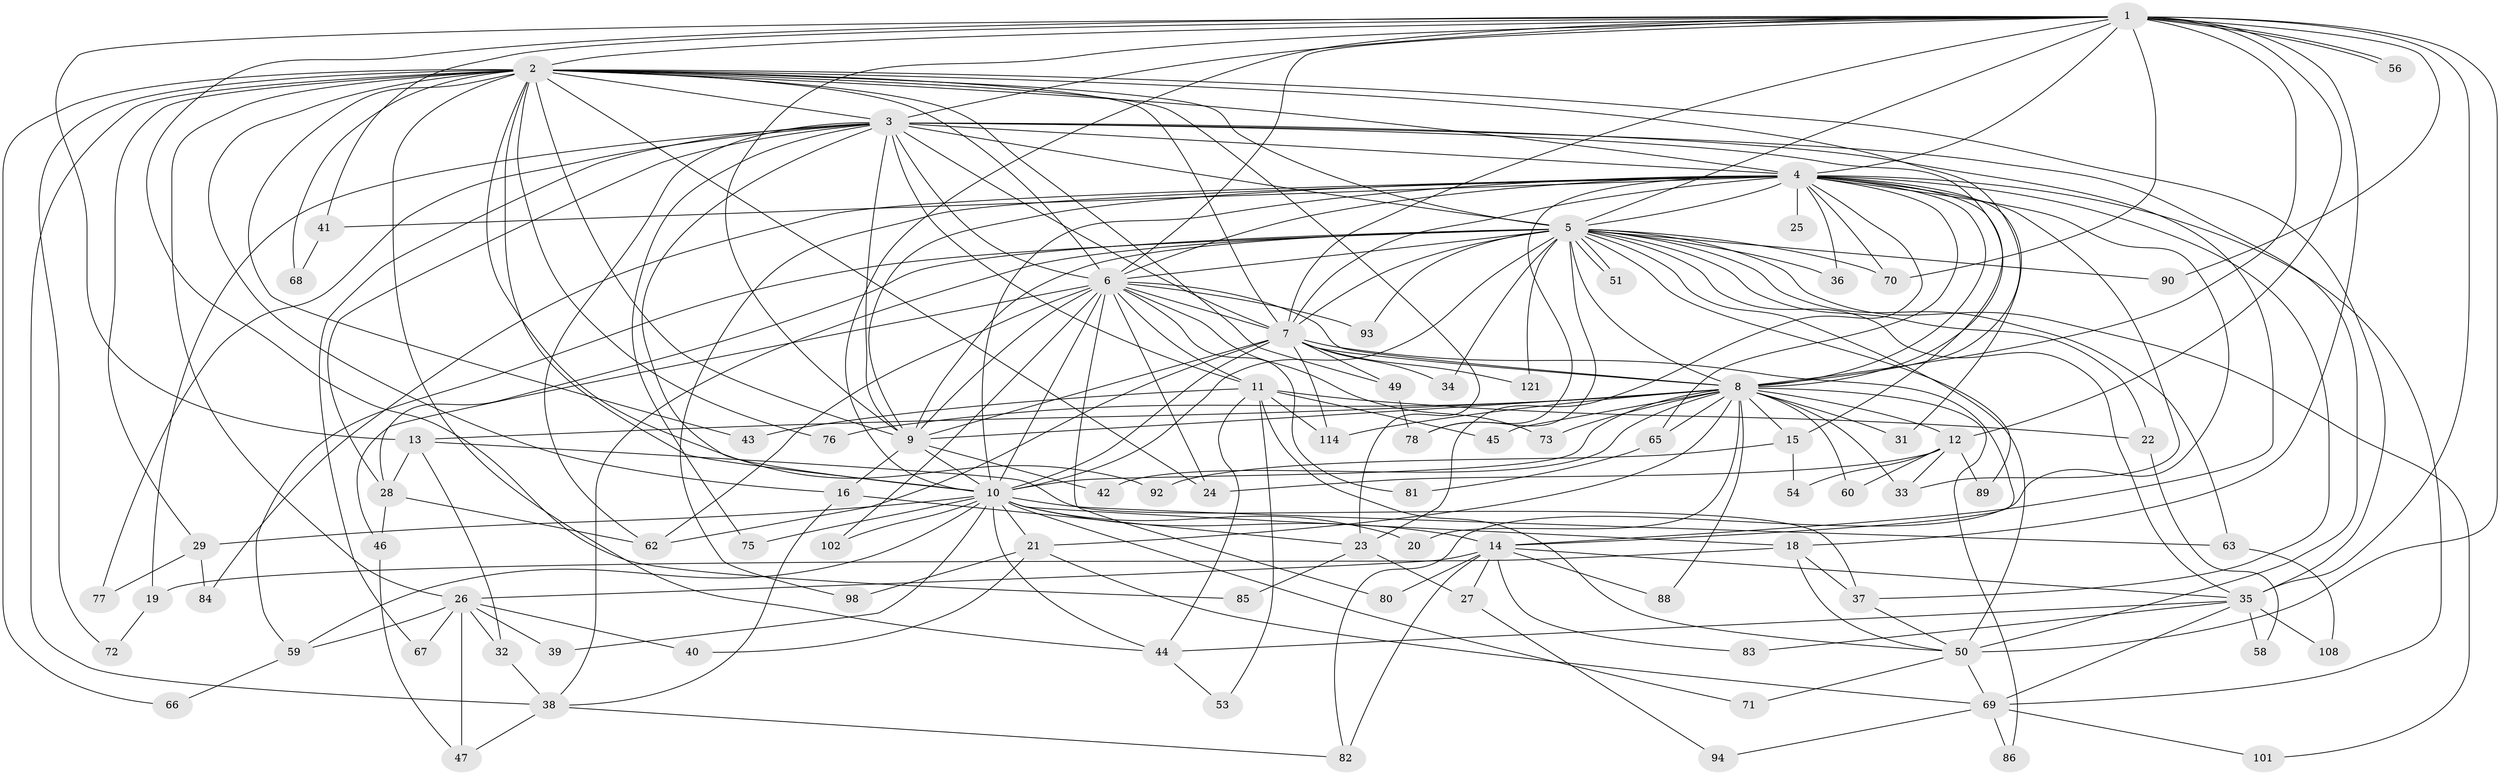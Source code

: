 // original degree distribution, {22: 0.015748031496062992, 20: 0.007874015748031496, 28: 0.007874015748031496, 30: 0.007874015748031496, 19: 0.007874015748031496, 16: 0.007874015748031496, 27: 0.007874015748031496, 11: 0.007874015748031496, 21: 0.007874015748031496, 9: 0.023622047244094488, 7: 0.015748031496062992, 5: 0.06299212598425197, 10: 0.007874015748031496, 4: 0.07874015748031496, 3: 0.14960629921259844, 2: 0.5748031496062992, 8: 0.007874015748031496}
// Generated by graph-tools (version 1.1) at 2025/17/03/04/25 18:17:41]
// undirected, 88 vertices, 226 edges
graph export_dot {
graph [start="1"]
  node [color=gray90,style=filled];
  1;
  2 [super="+125+104+55"];
  3 [super="+96+112+113+103"];
  4 [super="+64+48+17"];
  5;
  6;
  7;
  8;
  9;
  10;
  11;
  12;
  13 [super="+61"];
  14;
  15;
  16;
  18;
  19;
  20;
  21;
  22;
  23;
  24 [super="+106"];
  25;
  26;
  27;
  28 [super="+30"];
  29;
  31;
  32;
  33;
  34;
  35 [super="+52"];
  36;
  37 [super="+95+74"];
  38 [super="+99+124"];
  39;
  40;
  41;
  42;
  43;
  44 [super="+107"];
  45;
  46;
  47 [super="+126"];
  49;
  50 [super="+97+115+57"];
  51;
  53;
  54;
  56;
  58;
  59 [super="+87"];
  60;
  62 [super="+120+91"];
  63;
  65;
  66;
  67;
  68;
  69 [super="+79+105"];
  70 [super="+109"];
  71;
  72;
  73;
  75;
  76;
  77;
  78 [super="+118"];
  80;
  81;
  82;
  83;
  84;
  85;
  86;
  88;
  89;
  90;
  92;
  93;
  94;
  98;
  101;
  102;
  108;
  114 [super="+127+116"];
  121;
  1 -- 2;
  1 -- 3;
  1 -- 4 [weight=2];
  1 -- 5;
  1 -- 6;
  1 -- 7;
  1 -- 8;
  1 -- 9;
  1 -- 10;
  1 -- 12;
  1 -- 13;
  1 -- 18;
  1 -- 41;
  1 -- 50 [weight=2];
  1 -- 56;
  1 -- 56;
  1 -- 70;
  1 -- 85;
  1 -- 90;
  1 -- 35;
  2 -- 3;
  2 -- 4 [weight=2];
  2 -- 5;
  2 -- 6;
  2 -- 7;
  2 -- 8;
  2 -- 9;
  2 -- 10;
  2 -- 16;
  2 -- 23;
  2 -- 26;
  2 -- 29;
  2 -- 38;
  2 -- 43;
  2 -- 44;
  2 -- 49;
  2 -- 72;
  2 -- 76;
  2 -- 24;
  2 -- 35;
  2 -- 66;
  2 -- 68;
  2 -- 92;
  3 -- 4 [weight=3];
  3 -- 5 [weight=2];
  3 -- 6;
  3 -- 7;
  3 -- 8;
  3 -- 9;
  3 -- 10;
  3 -- 11;
  3 -- 19;
  3 -- 28;
  3 -- 67;
  3 -- 75;
  3 -- 77;
  3 -- 62;
  3 -- 50;
  3 -- 14;
  4 -- 5 [weight=2];
  4 -- 6;
  4 -- 7 [weight=2];
  4 -- 8 [weight=2];
  4 -- 9;
  4 -- 10;
  4 -- 15;
  4 -- 25 [weight=2];
  4 -- 31;
  4 -- 36;
  4 -- 41;
  4 -- 65;
  4 -- 82;
  4 -- 84;
  4 -- 98;
  4 -- 70;
  4 -- 37;
  4 -- 33;
  4 -- 23;
  4 -- 69;
  4 -- 78;
  5 -- 6;
  5 -- 7;
  5 -- 8;
  5 -- 9;
  5 -- 10;
  5 -- 22;
  5 -- 28 [weight=2];
  5 -- 34;
  5 -- 35;
  5 -- 36;
  5 -- 51;
  5 -- 51;
  5 -- 59;
  5 -- 63;
  5 -- 70;
  5 -- 78;
  5 -- 89;
  5 -- 90;
  5 -- 93;
  5 -- 101;
  5 -- 121;
  5 -- 38;
  5 -- 50;
  6 -- 7;
  6 -- 8;
  6 -- 9;
  6 -- 10;
  6 -- 11;
  6 -- 24 [weight=2];
  6 -- 46;
  6 -- 62;
  6 -- 73;
  6 -- 80;
  6 -- 81;
  6 -- 93;
  6 -- 102;
  7 -- 8;
  7 -- 9;
  7 -- 10;
  7 -- 14;
  7 -- 34;
  7 -- 49;
  7 -- 62;
  7 -- 114;
  7 -- 121;
  8 -- 9;
  8 -- 10;
  8 -- 12;
  8 -- 13;
  8 -- 15;
  8 -- 20;
  8 -- 21;
  8 -- 31;
  8 -- 33;
  8 -- 42;
  8 -- 45;
  8 -- 60;
  8 -- 65;
  8 -- 73;
  8 -- 76;
  8 -- 86;
  8 -- 88;
  8 -- 114 [weight=2];
  9 -- 10;
  9 -- 16;
  9 -- 42;
  10 -- 14;
  10 -- 18;
  10 -- 20;
  10 -- 21;
  10 -- 29;
  10 -- 39;
  10 -- 59;
  10 -- 63;
  10 -- 71;
  10 -- 75;
  10 -- 102;
  10 -- 44;
  11 -- 22;
  11 -- 43;
  11 -- 45;
  11 -- 53;
  11 -- 114;
  11 -- 44;
  11 -- 50;
  12 -- 24;
  12 -- 33;
  12 -- 54;
  12 -- 60;
  12 -- 89;
  13 -- 32;
  13 -- 37;
  13 -- 28;
  14 -- 26;
  14 -- 27;
  14 -- 35;
  14 -- 80;
  14 -- 82;
  14 -- 83;
  14 -- 88;
  15 -- 54;
  15 -- 92;
  16 -- 23;
  16 -- 38;
  18 -- 19;
  18 -- 37;
  18 -- 50;
  19 -- 72;
  21 -- 40;
  21 -- 69;
  21 -- 98;
  22 -- 58;
  23 -- 27;
  23 -- 85;
  26 -- 32;
  26 -- 39;
  26 -- 40;
  26 -- 67;
  26 -- 47;
  26 -- 59;
  27 -- 94;
  28 -- 62;
  28 -- 46;
  29 -- 77;
  29 -- 84;
  32 -- 38;
  35 -- 44 [weight=2];
  35 -- 58;
  35 -- 83;
  35 -- 108;
  35 -- 69;
  37 -- 50;
  38 -- 47;
  38 -- 82;
  41 -- 68;
  44 -- 53;
  46 -- 47;
  49 -- 78;
  50 -- 69;
  50 -- 71;
  59 -- 66;
  63 -- 108;
  65 -- 81;
  69 -- 86;
  69 -- 94;
  69 -- 101;
}
